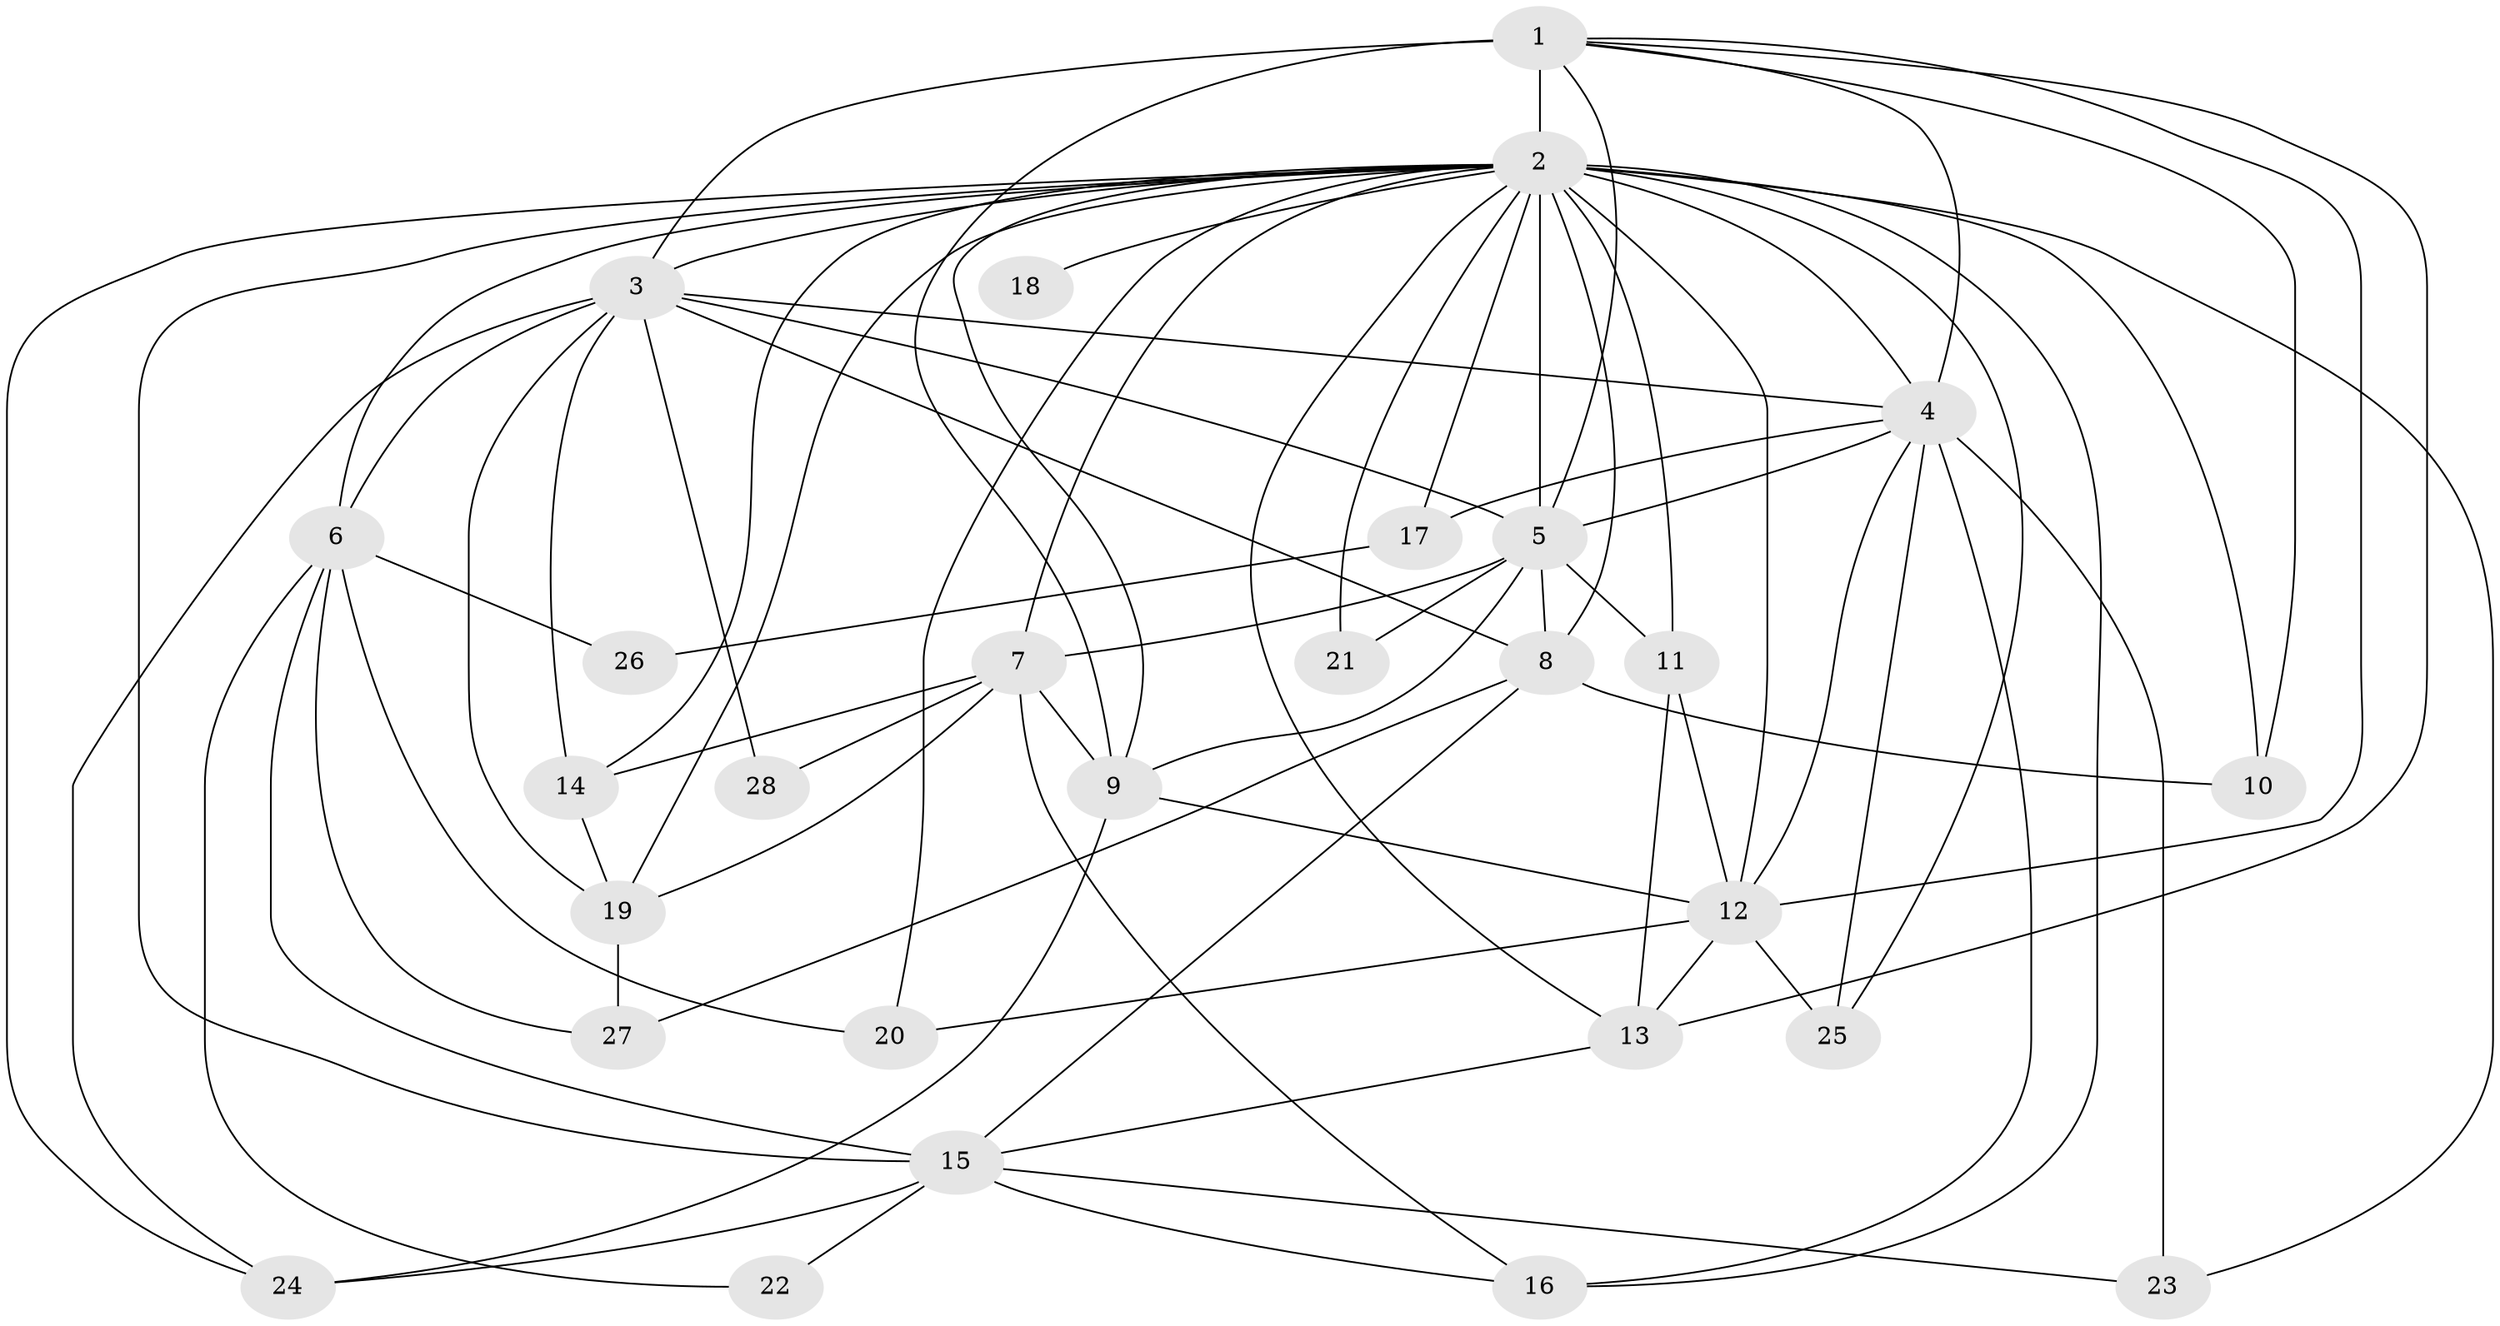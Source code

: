 // original degree distribution, {20: 0.011363636363636364, 13: 0.011363636363636364, 16: 0.011363636363636364, 19: 0.022727272727272728, 15: 0.011363636363636364, 21: 0.011363636363636364, 22: 0.011363636363636364, 23: 0.011363636363636364, 14: 0.011363636363636364, 6: 0.011363636363636364, 5: 0.045454545454545456, 2: 0.4772727272727273, 4: 0.10227272727272728, 3: 0.23863636363636365, 11: 0.011363636363636364}
// Generated by graph-tools (version 1.1) at 2025/50/03/04/25 22:50:01]
// undirected, 28 vertices, 77 edges
graph export_dot {
  node [color=gray90,style=filled];
  1;
  2;
  3;
  4;
  5;
  6;
  7;
  8;
  9;
  10;
  11;
  12;
  13;
  14;
  15;
  16;
  17;
  18;
  19;
  20;
  21;
  22;
  23;
  24;
  25;
  26;
  27;
  28;
  1 -- 2 [weight=6.0];
  1 -- 3 [weight=1.0];
  1 -- 4 [weight=3.0];
  1 -- 5 [weight=1.0];
  1 -- 9 [weight=4.0];
  1 -- 10 [weight=1.0];
  1 -- 12 [weight=1.0];
  1 -- 13 [weight=1.0];
  2 -- 3 [weight=6.0];
  2 -- 4 [weight=16.0];
  2 -- 5 [weight=5.0];
  2 -- 6 [weight=2.0];
  2 -- 7 [weight=9.0];
  2 -- 8 [weight=10.0];
  2 -- 9 [weight=1.0];
  2 -- 10 [weight=2.0];
  2 -- 11 [weight=1.0];
  2 -- 12 [weight=1.0];
  2 -- 13 [weight=1.0];
  2 -- 14 [weight=2.0];
  2 -- 15 [weight=4.0];
  2 -- 16 [weight=1.0];
  2 -- 17 [weight=4.0];
  2 -- 18 [weight=1.0];
  2 -- 19 [weight=1.0];
  2 -- 20 [weight=2.0];
  2 -- 21 [weight=2.0];
  2 -- 23 [weight=2.0];
  2 -- 24 [weight=1.0];
  2 -- 25 [weight=1.0];
  3 -- 4 [weight=3.0];
  3 -- 5 [weight=1.0];
  3 -- 6 [weight=1.0];
  3 -- 8 [weight=1.0];
  3 -- 14 [weight=1.0];
  3 -- 19 [weight=1.0];
  3 -- 24 [weight=1.0];
  3 -- 28 [weight=1.0];
  4 -- 5 [weight=3.0];
  4 -- 12 [weight=1.0];
  4 -- 16 [weight=1.0];
  4 -- 17 [weight=1.0];
  4 -- 23 [weight=2.0];
  4 -- 25 [weight=2.0];
  5 -- 7 [weight=1.0];
  5 -- 8 [weight=2.0];
  5 -- 9 [weight=1.0];
  5 -- 11 [weight=3.0];
  5 -- 21 [weight=1.0];
  6 -- 15 [weight=1.0];
  6 -- 20 [weight=1.0];
  6 -- 22 [weight=1.0];
  6 -- 26 [weight=1.0];
  6 -- 27 [weight=1.0];
  7 -- 9 [weight=1.0];
  7 -- 14 [weight=1.0];
  7 -- 16 [weight=1.0];
  7 -- 19 [weight=1.0];
  7 -- 28 [weight=1.0];
  8 -- 10 [weight=1.0];
  8 -- 15 [weight=2.0];
  8 -- 27 [weight=1.0];
  9 -- 12 [weight=1.0];
  9 -- 24 [weight=1.0];
  11 -- 12 [weight=1.0];
  11 -- 13 [weight=1.0];
  12 -- 13 [weight=1.0];
  12 -- 20 [weight=1.0];
  12 -- 25 [weight=1.0];
  13 -- 15 [weight=1.0];
  14 -- 19 [weight=1.0];
  15 -- 16 [weight=1.0];
  15 -- 22 [weight=1.0];
  15 -- 23 [weight=1.0];
  15 -- 24 [weight=1.0];
  17 -- 26 [weight=1.0];
  19 -- 27 [weight=2.0];
}
